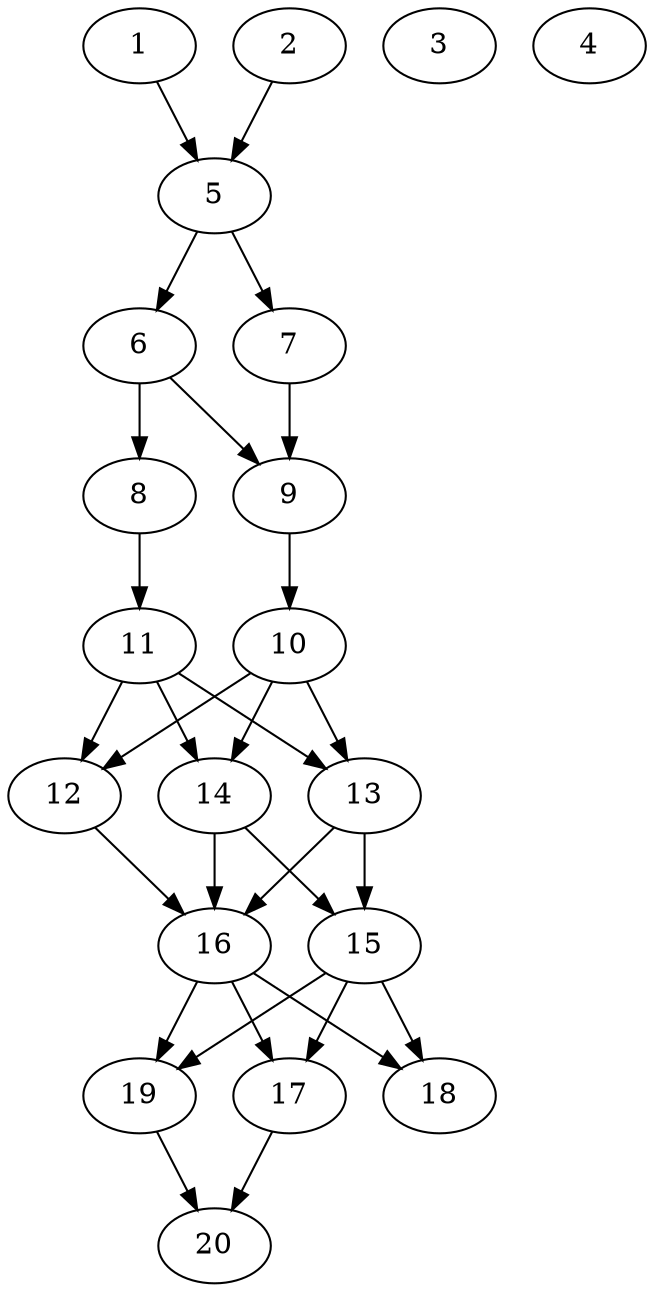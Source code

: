 // DAG automatically generated by daggen at Sat Jul 27 15:36:52 2019
// ./daggen --dot -n 20 --ccr 0.4 --fat 0.4 --regular 0.5 --density 0.8 --mindata 5242880 --maxdata 52428800 
digraph G {
  1 [size="62720000", alpha="0.08", expect_size="25088000"] 
  1 -> 5 [size ="25088000"]
  2 [size="125286400", alpha="0.01", expect_size="50114560"] 
  2 -> 5 [size ="50114560"]
  3 [size="37424640", alpha="0.10", expect_size="14969856"] 
  4 [size="123368960", alpha="0.09", expect_size="49347584"] 
  5 [size="87106560", alpha="0.16", expect_size="34842624"] 
  5 -> 6 [size ="34842624"]
  5 -> 7 [size ="34842624"]
  6 [size="18142720", alpha="0.00", expect_size="7257088"] 
  6 -> 8 [size ="7257088"]
  6 -> 9 [size ="7257088"]
  7 [size="36195840", alpha="0.07", expect_size="14478336"] 
  7 -> 9 [size ="14478336"]
  8 [size="77936640", alpha="0.09", expect_size="31174656"] 
  8 -> 11 [size ="31174656"]
  9 [size="97830400", alpha="0.19", expect_size="39132160"] 
  9 -> 10 [size ="39132160"]
  10 [size="65658880", alpha="0.12", expect_size="26263552"] 
  10 -> 12 [size ="26263552"]
  10 -> 13 [size ="26263552"]
  10 -> 14 [size ="26263552"]
  11 [size="128307200", alpha="0.12", expect_size="51322880"] 
  11 -> 12 [size ="51322880"]
  11 -> 13 [size ="51322880"]
  11 -> 14 [size ="51322880"]
  12 [size="56517120", alpha="0.08", expect_size="22606848"] 
  12 -> 16 [size ="22606848"]
  13 [size="61529600", alpha="0.14", expect_size="24611840"] 
  13 -> 15 [size ="24611840"]
  13 -> 16 [size ="24611840"]
  14 [size="120839680", alpha="0.01", expect_size="48335872"] 
  14 -> 15 [size ="48335872"]
  14 -> 16 [size ="48335872"]
  15 [size="58677760", alpha="0.03", expect_size="23471104"] 
  15 -> 17 [size ="23471104"]
  15 -> 18 [size ="23471104"]
  15 -> 19 [size ="23471104"]
  16 [size="34534400", alpha="0.17", expect_size="13813760"] 
  16 -> 17 [size ="13813760"]
  16 -> 18 [size ="13813760"]
  16 -> 19 [size ="13813760"]
  17 [size="36042240", alpha="0.15", expect_size="14416896"] 
  17 -> 20 [size ="14416896"]
  18 [size="79091200", alpha="0.11", expect_size="31636480"] 
  19 [size="13647360", alpha="0.11", expect_size="5458944"] 
  19 -> 20 [size ="5458944"]
  20 [size="124564480", alpha="0.18", expect_size="49825792"] 
}
